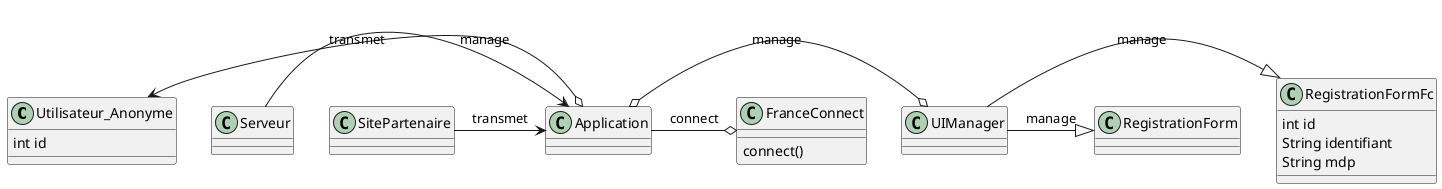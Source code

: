 

@startuml
Class Utilisateur_Anonyme {
	int id

}
Class RegistrationFormFc{
	int id 
	String identifiant
	String mdp
}
Class RegistrationForm{

}
Class Application{ 

}

Class FranceConnect{
	connect()
}

Class Serveur{
	
}

Class SitePartenaire{

}


Utilisateur_Anonyme <-o Application :  manage
Application o-o UIManager : manage
Application -o FranceConnect : connect
UIManager -|> RegistrationFormFc : manage
UIManager -|> RegistrationForm : manage
Serveur -> Application : transmet
SitePartenaire -> Application : transmet 


@enduml
